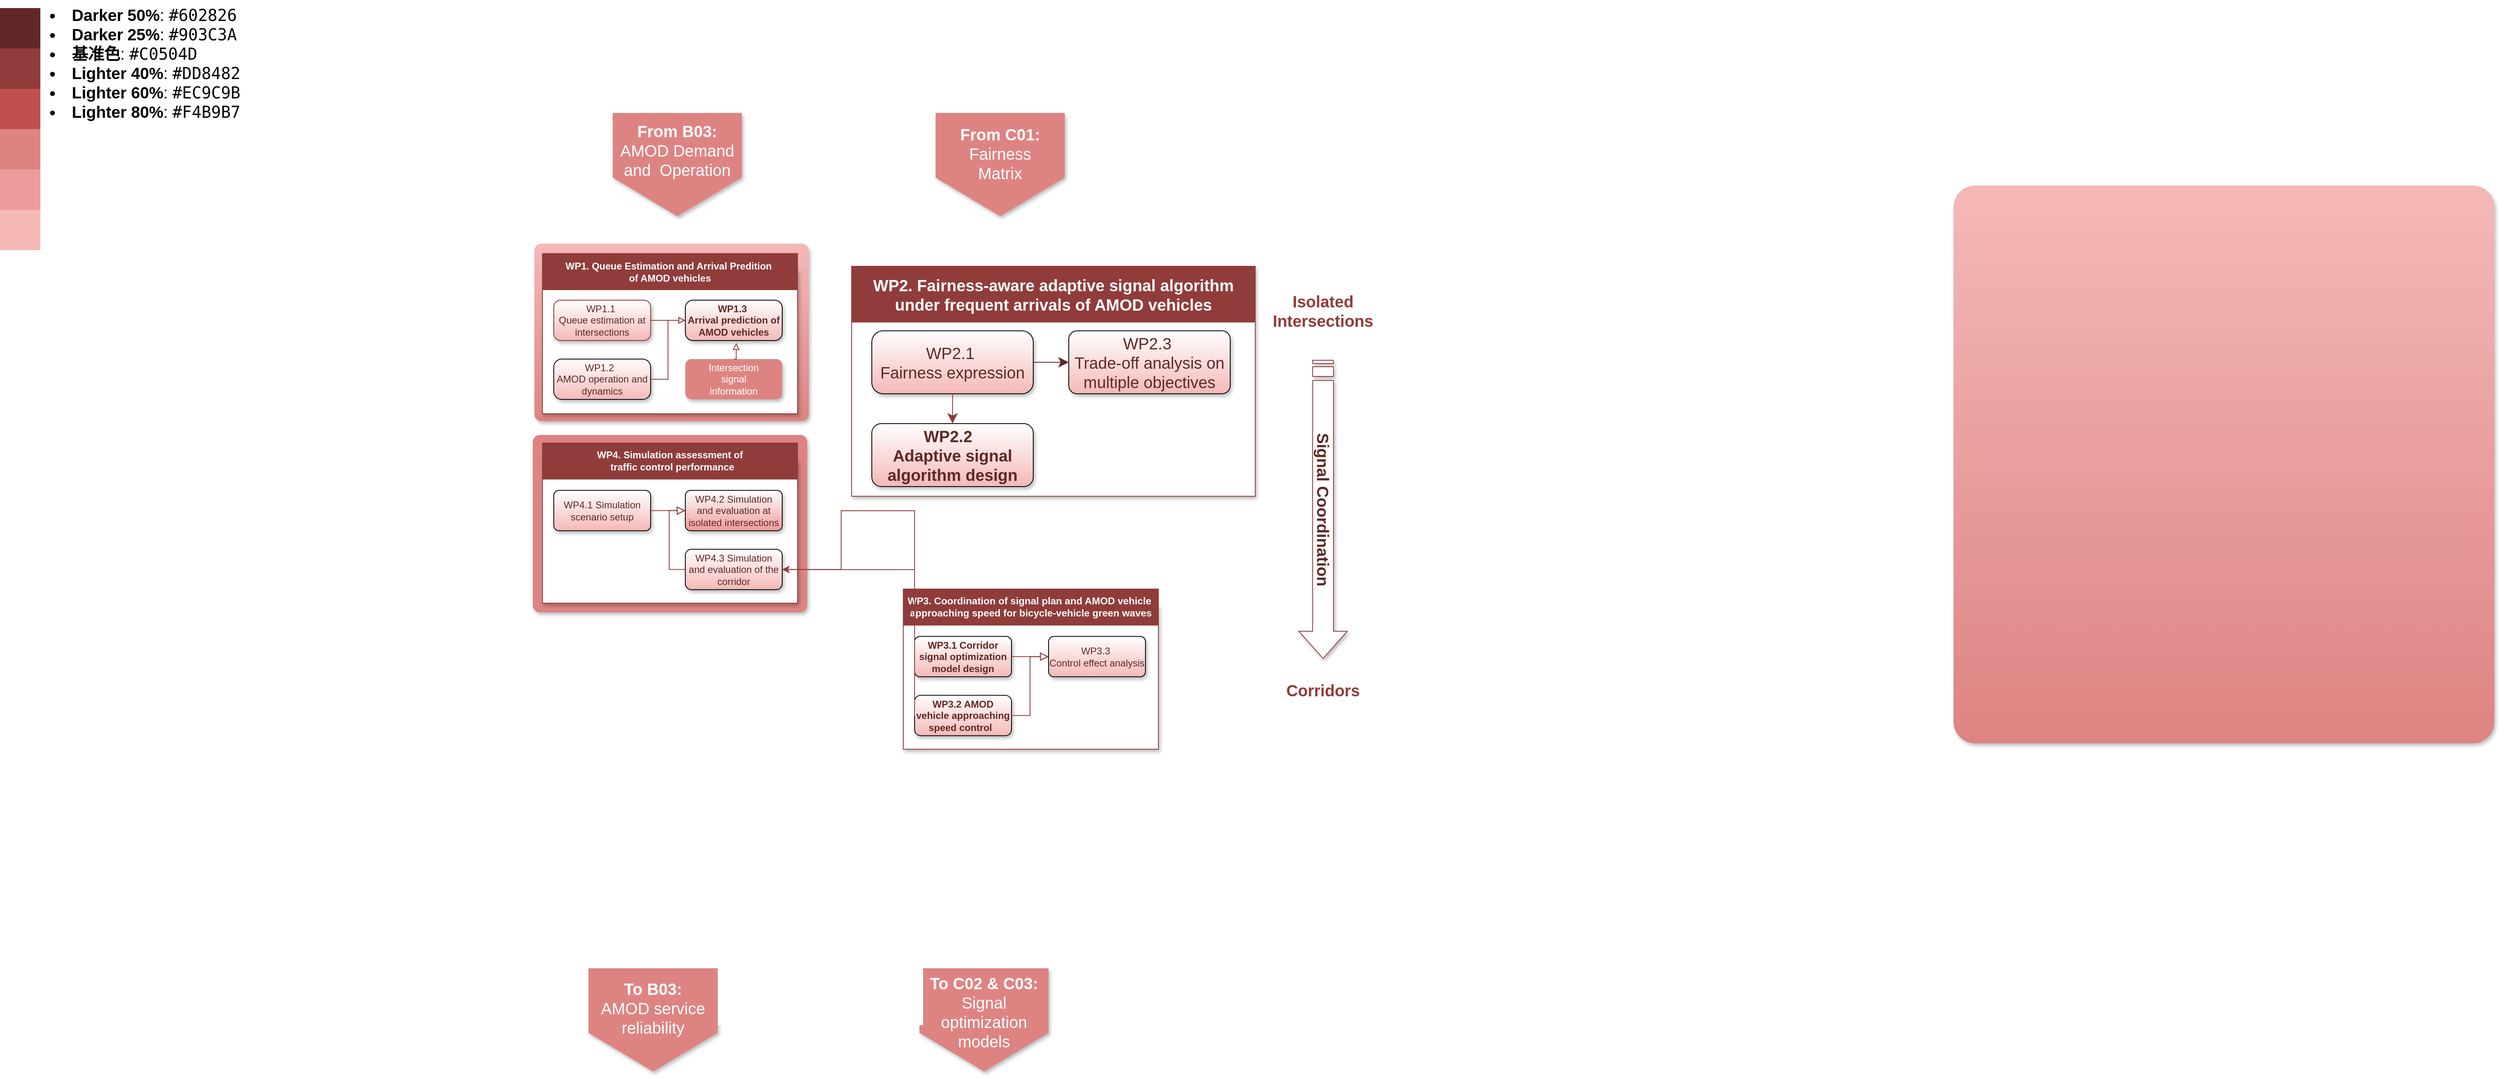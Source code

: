 <mxfile version="24.7.12">
  <diagram id="C5RBs43oDa-KdzZeNtuy" name="Page-1">
    <mxGraphModel dx="1420" dy="-26" grid="1" gridSize="10" guides="1" tooltips="1" connect="1" arrows="1" fold="1" page="1" pageScale="1" pageWidth="1169" pageHeight="827" math="0" shadow="0">
      <root>
        <mxCell id="WIyWlLk6GJQsqaUBKTNV-0" />
        <mxCell id="WIyWlLk6GJQsqaUBKTNV-1" parent="WIyWlLk6GJQsqaUBKTNV-0" />
        <mxCell id="SRxlYoo3FdKlpQXrsNi6-0" value="" style="group" vertex="1" connectable="0" parent="WIyWlLk6GJQsqaUBKTNV-1">
          <mxGeometry x="20" y="860" width="50" height="300" as="geometry" />
        </mxCell>
        <mxCell id="o1A4D6gQH1Vv4SaWHEnf-0" value="" style="rounded=0;whiteSpace=wrap;html=1;fillColor=#602826;strokeColor=none;" parent="SRxlYoo3FdKlpQXrsNi6-0" vertex="1">
          <mxGeometry width="50" height="50" as="geometry" />
        </mxCell>
        <mxCell id="o1A4D6gQH1Vv4SaWHEnf-1" value="" style="rounded=0;whiteSpace=wrap;html=1;fillColor=#903C3A;strokeColor=none;" parent="SRxlYoo3FdKlpQXrsNi6-0" vertex="1">
          <mxGeometry y="50" width="50" height="50" as="geometry" />
        </mxCell>
        <mxCell id="o1A4D6gQH1Vv4SaWHEnf-2" value="" style="rounded=0;whiteSpace=wrap;html=1;fillColor=#C0504D;strokeColor=none;" parent="SRxlYoo3FdKlpQXrsNi6-0" vertex="1">
          <mxGeometry y="100" width="50" height="50" as="geometry" />
        </mxCell>
        <mxCell id="o1A4D6gQH1Vv4SaWHEnf-3" value="" style="rounded=0;whiteSpace=wrap;html=1;fillColor=#DD8482;strokeColor=none;" parent="SRxlYoo3FdKlpQXrsNi6-0" vertex="1">
          <mxGeometry y="150" width="50" height="50" as="geometry" />
        </mxCell>
        <mxCell id="o1A4D6gQH1Vv4SaWHEnf-4" value="" style="rounded=0;whiteSpace=wrap;html=1;fillColor=#EC9C9B;strokeColor=none;" parent="SRxlYoo3FdKlpQXrsNi6-0" vertex="1">
          <mxGeometry y="200" width="50" height="50" as="geometry" />
        </mxCell>
        <mxCell id="o1A4D6gQH1Vv4SaWHEnf-5" value="" style="rounded=0;whiteSpace=wrap;html=1;fillColor=#F4B9B7;strokeColor=none;" parent="SRxlYoo3FdKlpQXrsNi6-0" vertex="1">
          <mxGeometry y="250" width="50" height="50" as="geometry" />
        </mxCell>
        <mxCell id="SRxlYoo3FdKlpQXrsNi6-5" value="&lt;li style=&quot;font-size: 20px;&quot;&gt;&lt;font style=&quot;font-size: 20px;&quot;&gt;&lt;strong&gt;Darker 50%&lt;/strong&gt;: &lt;code&gt;#602826&lt;/code&gt;&lt;/font&gt;&lt;/li&gt;&lt;li style=&quot;font-size: 20px;&quot;&gt;&lt;font style=&quot;font-size: 20px;&quot;&gt;&lt;strong&gt;Darker 25%&lt;/strong&gt;: &lt;code&gt;#903C3A&lt;/code&gt;&lt;/font&gt;&lt;/li&gt;&lt;li style=&quot;font-size: 20px;&quot;&gt;&lt;font style=&quot;font-size: 20px;&quot;&gt;&lt;strong&gt;基准色&lt;/strong&gt;: &lt;code&gt;#C0504D&lt;/code&gt;&lt;/font&gt;&lt;/li&gt;&lt;li style=&quot;font-size: 20px;&quot;&gt;&lt;font style=&quot;font-size: 20px;&quot;&gt;&lt;strong&gt;Lighter 40%&lt;/strong&gt;: &lt;code&gt;#DD8482&lt;/code&gt;&lt;/font&gt;&lt;/li&gt;&lt;li style=&quot;font-size: 20px;&quot;&gt;&lt;font style=&quot;font-size: 20px;&quot;&gt;&lt;strong&gt;Lighter 60%&lt;/strong&gt;: &lt;code&gt;#EC9C9B&lt;/code&gt;&lt;/font&gt;&lt;/li&gt;&lt;li style=&quot;font-size: 20px;&quot;&gt;&lt;font style=&quot;font-size: 20px;&quot;&gt;&lt;strong&gt;Lighter 80%&lt;/strong&gt;: &lt;code&gt;#F4B9B7&lt;/code&gt;&lt;/font&gt;&lt;/li&gt;" style="text;whiteSpace=wrap;html=1;" vertex="1" parent="WIyWlLk6GJQsqaUBKTNV-1">
          <mxGeometry x="80" y="850" width="240" height="110" as="geometry" />
        </mxCell>
        <mxCell id="SRxlYoo3FdKlpQXrsNi6-7" value="" style="edgeStyle=orthogonalEdgeStyle;rounded=0;html=1;jettySize=auto;orthogonalLoop=1;fontSize=20;endArrow=classic;endFill=1;endSize=10;strokeWidth=1;shadow=0;labelBackgroundColor=none;entryX=0;entryY=0.5;entryDx=0;entryDy=0;strokeColor=#903C3A;fontFamily=Arial;fontSource=https%3A%2F%2Ffonts.googleapis.com%2Fcss%3Ffamily%3DArial;exitX=1;exitY=0.5;exitDx=0;exitDy=0;" edge="1" parent="WIyWlLk6GJQsqaUBKTNV-1" source="zRnvxChmmkFEFyJADCu1-24" target="zRnvxChmmkFEFyJADCu1-26">
          <mxGeometry y="10" relative="1" as="geometry">
            <mxPoint as="offset" />
            <mxPoint x="1210" y="1348" as="sourcePoint" />
            <mxPoint x="1210" y="1385" as="targetPoint" />
            <Array as="points" />
          </mxGeometry>
        </mxCell>
        <mxCell id="SRxlYoo3FdKlpQXrsNi6-14" value="" style="edgeStyle=orthogonalEdgeStyle;rounded=0;html=1;jettySize=auto;orthogonalLoop=1;fontSize=20;endArrow=classic;endFill=1;endSize=10;strokeWidth=1;shadow=0;labelBackgroundColor=none;entryX=0.5;entryY=0;entryDx=0;entryDy=0;strokeColor=#903C3A;fontFamily=Arial;fontSource=https%3A%2F%2Ffonts.googleapis.com%2Fcss%3Ffamily%3DArial;exitX=0.5;exitY=1;exitDx=0;exitDy=0;" edge="1" parent="WIyWlLk6GJQsqaUBKTNV-1">
          <mxGeometry y="10" relative="1" as="geometry">
            <mxPoint as="offset" />
            <mxPoint x="1210" y="1348" as="sourcePoint" />
            <mxPoint x="1210" y="1385" as="targetPoint" />
            <Array as="points" />
          </mxGeometry>
        </mxCell>
        <mxCell id="zRnvxChmmkFEFyJADCu1-0" value="new" parent="WIyWlLk6GJQsqaUBKTNV-0" />
        <mxCell id="zRnvxChmmkFEFyJADCu1-2" value="" style="rounded=1;whiteSpace=wrap;html=1;fillStyle=auto;fillColor=#F4B9B7;gradientColor=#DD8482;gradientDirection=south;dashed=1;strokeColor=none;shadow=1;arcSize=4;fontFamily=Arial;fontSource=https%3A%2F%2Ffonts.googleapis.com%2Fcss%3Ffamily%3DArial;aspect=fixed;" parent="zRnvxChmmkFEFyJADCu1-0" vertex="1">
          <mxGeometry x="2440" y="1080" width="670" height="691.26" as="geometry" />
        </mxCell>
        <mxCell id="zRnvxChmmkFEFyJADCu1-22" value="&lt;div&gt;&lt;br&gt;&lt;/div&gt;&lt;div&gt;&lt;div&gt;&lt;br&gt;&lt;/div&gt;&lt;div&gt;&lt;br&gt;&lt;/div&gt;&lt;div&gt;&lt;br&gt;&lt;/div&gt;&lt;div&gt;&lt;br&gt;&lt;/div&gt;&lt;div&gt;&lt;br&gt;&lt;/div&gt;&lt;div&gt;&lt;br&gt;&lt;/div&gt;&lt;div&gt;&lt;br&gt;&lt;/div&gt;&lt;div&gt;&lt;br&gt;&lt;/div&gt;&lt;div&gt;&lt;br&gt;&lt;/div&gt;&lt;br&gt;&lt;/div&gt;" style="rounded=0;whiteSpace=wrap;html=1;fillStyle=solid;fillColor=#FFFFFF;shadow=1;strokeColor=#903C3A;fontFamily=Arial;fontSource=https%3A%2F%2Ffonts.googleapis.com%2Fcss%3Ffamily%3DArial;" parent="zRnvxChmmkFEFyJADCu1-0" vertex="1">
          <mxGeometry x="1075" y="1180" width="500" height="285" as="geometry" />
        </mxCell>
        <mxCell id="zRnvxChmmkFEFyJADCu1-98" value="" style="rounded=1;whiteSpace=wrap;html=1;fillStyle=auto;fillColor=#DD8482;gradientColor=none;gradientDirection=south;dashed=1;strokeColor=none;shadow=1;arcSize=4;fontFamily=Arial;fontSource=https%3A%2F%2Ffonts.googleapis.com%2Fcss%3Ffamily%3DArial;" parent="zRnvxChmmkFEFyJADCu1-0" vertex="1">
          <mxGeometry x="680" y="1389" width="340" height="220" as="geometry" />
        </mxCell>
        <mxCell id="zRnvxChmmkFEFyJADCu1-97" value="" style="rounded=1;whiteSpace=wrap;html=1;fillStyle=auto;fillColor=#F4B9B7;gradientColor=#DD8482;gradientDirection=south;dashed=1;strokeColor=none;shadow=1;arcSize=4;fontFamily=Arial;fontSource=https%3A%2F%2Ffonts.googleapis.com%2Fcss%3Ffamily%3DArial;" parent="zRnvxChmmkFEFyJADCu1-0" vertex="1">
          <mxGeometry x="682" y="1152" width="340" height="220" as="geometry" />
        </mxCell>
        <mxCell id="zRnvxChmmkFEFyJADCu1-9" value="&lt;div&gt;&lt;br&gt;&lt;/div&gt;&lt;div&gt;&lt;div&gt;&lt;br&gt;&lt;/div&gt;&lt;div&gt;&lt;br&gt;&lt;/div&gt;&lt;div&gt;&lt;br&gt;&lt;/div&gt;&lt;div&gt;&lt;br&gt;&lt;/div&gt;&lt;div&gt;&lt;br&gt;&lt;/div&gt;&lt;div&gt;&lt;br&gt;&lt;/div&gt;&lt;div&gt;&lt;br&gt;&lt;/div&gt;&lt;div&gt;&lt;br&gt;&lt;/div&gt;&lt;div&gt;&lt;br&gt;&lt;/div&gt;&lt;br&gt;&lt;/div&gt;" style="rounded=0;whiteSpace=wrap;html=1;fillStyle=solid;fillColor=#FFFFFF;shadow=1;strokeColor=#903C3A;fontFamily=Arial;fontSource=https%3A%2F%2Ffonts.googleapis.com%2Fcss%3Ffamily%3DArial;" parent="zRnvxChmmkFEFyJADCu1-0" vertex="1">
          <mxGeometry x="692" y="1184.25" width="316" height="178.5" as="geometry" />
        </mxCell>
        <mxCell id="zRnvxChmmkFEFyJADCu1-10" value="&lt;div style=&quot;forced-color-adjust: none; font-size: 12px; font-style: normal; font-variant-ligatures: normal; font-variant-caps: normal; font-weight: 400; letter-spacing: normal; orphans: 2; text-align: center; text-indent: 0px; text-transform: none; widows: 2; word-spacing: 0px; -webkit-text-stroke-width: 0px; white-space: normal; text-decoration-thickness: initial; text-decoration-style: initial; text-decoration-color: initial;&quot;&gt;&lt;font color=&quot;#ffffff&quot; style=&quot;&quot;&gt;&lt;b style=&quot;forced-color-adjust: none;&quot;&gt;WP1.&amp;nbsp;&lt;/b&gt;&lt;/font&gt;&lt;b style=&quot;color: rgb(255, 255, 255);&quot;&gt;Queue Estimation and Arrival Predition&amp;nbsp;&lt;/b&gt;&lt;/div&gt;&lt;div style=&quot;forced-color-adjust: none; font-size: 12px; font-style: normal; font-variant-ligatures: normal; font-variant-caps: normal; font-weight: 400; letter-spacing: normal; orphans: 2; text-align: center; text-indent: 0px; text-transform: none; widows: 2; word-spacing: 0px; -webkit-text-stroke-width: 0px; white-space: normal; text-decoration-thickness: initial; text-decoration-style: initial; text-decoration-color: initial;&quot;&gt;&lt;b style=&quot;&quot;&gt;&lt;font color=&quot;#ffffff&quot; style=&quot;&quot;&gt;of AMOD vehicles&lt;/font&gt;&lt;/b&gt;&lt;/div&gt;" style="rounded=0;whiteSpace=wrap;html=1;align=center;verticalAlign=middle;fillColor=#903C3A;strokeColor=#903C3A;fontFamily=Arial;fontSource=https%3A%2F%2Ffonts.googleapis.com%2Fcss%3Ffamily%3DArial;" parent="zRnvxChmmkFEFyJADCu1-0" vertex="1">
          <mxGeometry x="692" y="1164.25" width="316" height="44.75" as="geometry" />
        </mxCell>
        <mxCell id="zRnvxChmmkFEFyJADCu1-14" value="&lt;span style=&quot;font-weight: 400;&quot;&gt;WP1.1&amp;nbsp;&lt;/span&gt;&lt;div&gt;&lt;span style=&quot;font-weight: 400;&quot;&gt;Queue estimation at intersections&lt;/span&gt;&lt;/div&gt;" style="rounded=1;whiteSpace=wrap;html=1;arcSize=17;shadow=1;fontStyle=1;gradientColor=#F4B9B7;gradientDirection=south;strokeColor=#903C3A;fontColor=#602826;fontFamily=Arial;fontSource=https%3A%2F%2Ffonts.googleapis.com%2Fcss%3Ffamily%3DArial;" parent="zRnvxChmmkFEFyJADCu1-0" vertex="1">
          <mxGeometry x="706" y="1222" width="120" height="50" as="geometry" />
        </mxCell>
        <mxCell id="zRnvxChmmkFEFyJADCu1-15" value="&lt;span style=&quot;font-weight: 400;&quot;&gt;WP1.2&amp;nbsp;&amp;nbsp;&lt;/span&gt;&lt;div&gt;&lt;span style=&quot;font-weight: 400;&quot;&gt;AMOD operation and dynamics&lt;/span&gt;&lt;/div&gt;" style="text;html=1;align=center;verticalAlign=middle;whiteSpace=wrap;rounded=1;strokeColor=default;fillColor=default;shadow=1;fontStyle=1;gradientColor=#F4B9B7;gradientDirection=south;arcSize=20;fontColor=#602826;fontFamily=Arial;fontSource=https%3A%2F%2Ffonts.googleapis.com%2Fcss%3Ffamily%3DArial;" parent="zRnvxChmmkFEFyJADCu1-0" vertex="1">
          <mxGeometry x="706" y="1295" width="120" height="50" as="geometry" />
        </mxCell>
        <mxCell id="zRnvxChmmkFEFyJADCu1-16" value="&lt;b&gt;WP1.3&amp;nbsp;&lt;/b&gt;&lt;div&gt;&lt;b&gt;Arrival prediction of AMOD vehicles&lt;/b&gt;&lt;/div&gt;" style="rounded=1;whiteSpace=wrap;html=1;arcSize=19;shadow=1;fontStyle=0;gradientColor=#F4B9B7;gradientDirection=south;fillColor=#FFFFFF;strokeColor=default;fontColor=#602826;fontFamily=Arial;fontSource=https%3A%2F%2Ffonts.googleapis.com%2Fcss%3Ffamily%3DArial;" parent="zRnvxChmmkFEFyJADCu1-0" vertex="1">
          <mxGeometry x="869" y="1222" width="120" height="50" as="geometry" />
        </mxCell>
        <mxCell id="zRnvxChmmkFEFyJADCu1-18" value="" style="edgeStyle=orthogonalEdgeStyle;rounded=0;html=1;jettySize=auto;orthogonalLoop=1;fontSize=11;endArrow=block;endFill=0;endSize=6;strokeWidth=1;shadow=0;labelBackgroundColor=none;exitX=1;exitY=0.5;exitDx=0;exitDy=0;entryX=0;entryY=0.5;entryDx=0;entryDy=0;strokeColor=#903C3A;fontFamily=Arial;fontSource=https%3A%2F%2Ffonts.googleapis.com%2Fcss%3Ffamily%3DArial;" parent="zRnvxChmmkFEFyJADCu1-0" source="zRnvxChmmkFEFyJADCu1-14" target="zRnvxChmmkFEFyJADCu1-16" edge="1">
          <mxGeometry y="10" relative="1" as="geometry">
            <mxPoint as="offset" />
            <mxPoint x="1045" y="855" as="sourcePoint" />
            <mxPoint x="1089" y="855" as="targetPoint" />
          </mxGeometry>
        </mxCell>
        <mxCell id="zRnvxChmmkFEFyJADCu1-19" value="&lt;font color=&quot;#ffffff&quot;&gt;Intersection&lt;/font&gt;&lt;div&gt;&lt;font color=&quot;#ffffff&quot;&gt;signal&lt;/font&gt;&lt;/div&gt;&lt;div&gt;&lt;font color=&quot;#ffffff&quot;&gt;information&lt;/font&gt;&lt;/div&gt;" style="rounded=1;whiteSpace=wrap;html=1;fillColor=#DD8482;strokeColor=none;shadow=1;fontFamily=Arial;fontSource=https%3A%2F%2Ffonts.googleapis.com%2Fcss%3Ffamily%3DArial;" parent="zRnvxChmmkFEFyJADCu1-0" vertex="1">
          <mxGeometry x="869" y="1295" width="120" height="50" as="geometry" />
        </mxCell>
        <mxCell id="zRnvxChmmkFEFyJADCu1-20" value="" style="edgeStyle=orthogonalEdgeStyle;rounded=0;html=1;jettySize=auto;orthogonalLoop=1;fontSize=11;endArrow=block;endFill=0;endSize=6;strokeWidth=1;shadow=0;labelBackgroundColor=none;exitX=1;exitY=0.5;exitDx=0;exitDy=0;entryX=0;entryY=0.5;entryDx=0;entryDy=0;strokeColor=#903C3A;fontFamily=Arial;fontSource=https%3A%2F%2Ffonts.googleapis.com%2Fcss%3Ffamily%3DArial;" parent="zRnvxChmmkFEFyJADCu1-0" source="zRnvxChmmkFEFyJADCu1-15" target="zRnvxChmmkFEFyJADCu1-16" edge="1">
          <mxGeometry y="10" relative="1" as="geometry">
            <mxPoint as="offset" />
            <mxPoint x="832" y="1257" as="sourcePoint" />
            <mxPoint x="882" y="1257" as="targetPoint" />
          </mxGeometry>
        </mxCell>
        <mxCell id="zRnvxChmmkFEFyJADCu1-21" value="" style="edgeStyle=orthogonalEdgeStyle;rounded=0;html=1;jettySize=auto;orthogonalLoop=1;fontSize=11;endArrow=block;endFill=0;endSize=6;strokeWidth=1;shadow=0;labelBackgroundColor=none;exitX=0.5;exitY=0;exitDx=0;exitDy=0;strokeColor=#903C3A;fontFamily=Arial;fontSource=https%3A%2F%2Ffonts.googleapis.com%2Fcss%3Ffamily%3DArial;" parent="zRnvxChmmkFEFyJADCu1-0" source="zRnvxChmmkFEFyJADCu1-19" edge="1">
          <mxGeometry y="10" relative="1" as="geometry">
            <mxPoint as="offset" />
            <mxPoint x="832" y="1257" as="sourcePoint" />
            <mxPoint x="932" y="1275" as="targetPoint" />
          </mxGeometry>
        </mxCell>
        <mxCell id="zRnvxChmmkFEFyJADCu1-23" value="&lt;div style=&quot;forced-color-adjust: none; font-style: normal; font-variant-ligatures: normal; font-variant-caps: normal; font-weight: 400; letter-spacing: normal; orphans: 2; text-align: center; text-indent: 0px; text-transform: none; widows: 2; word-spacing: 0px; -webkit-text-stroke-width: 0px; white-space: normal; text-decoration-thickness: initial; text-decoration-style: initial; text-decoration-color: initial; font-size: 20px;&quot;&gt;&lt;font style=&quot;font-size: 20px;&quot; color=&quot;#ffffff&quot;&gt;&lt;font style=&quot;font-size: 20px;&quot;&gt;&lt;b style=&quot;forced-color-adjust: none;&quot;&gt;WP2.&amp;nbsp;&lt;/b&gt;&lt;/font&gt;&lt;b style=&quot;&quot;&gt;Fairness-aware adaptive signal algorithm&lt;/b&gt;&lt;/font&gt;&lt;/div&gt;&lt;div style=&quot;font-size: 20px;&quot;&gt;&lt;b&gt;&lt;font style=&quot;font-size: 20px;&quot; color=&quot;#ffffff&quot;&gt;under frequent arrivals of AMOD vehicles&lt;/font&gt;&lt;/b&gt;&lt;/div&gt;" style="rounded=0;whiteSpace=wrap;html=1;align=center;verticalAlign=middle;fillColor=#903C3A;strokeColor=#903C3A;fontFamily=Arial;fontSource=https%3A%2F%2Ffonts.googleapis.com%2Fcss%3Ffamily%3DArial;aspect=fixed;" parent="zRnvxChmmkFEFyJADCu1-0" vertex="1">
          <mxGeometry x="1075" y="1180" width="500" height="69.15" as="geometry" />
        </mxCell>
        <mxCell id="zRnvxChmmkFEFyJADCu1-24" value="&lt;span style=&quot;font-weight: 400; font-size: 20px;&quot;&gt;&lt;font data-font-src=&quot;https://fonts.googleapis.com/css?family=Arial&quot; style=&quot;font-size: 20px;&quot;&gt;WP2.1&amp;nbsp;&lt;/font&gt;&lt;/span&gt;&lt;div style=&quot;font-size: 20px;&quot;&gt;&lt;span style=&quot;font-weight: 400; font-size: 20px;&quot;&gt;&lt;font data-font-src=&quot;https://fonts.googleapis.com/css?family=Arial&quot; style=&quot;font-size: 20px;&quot;&gt;Fairness expression&lt;/font&gt;&lt;/span&gt;&lt;/div&gt;" style="rounded=1;whiteSpace=wrap;html=1;arcSize=18;shadow=1;fontStyle=1;gradientColor=#F4B9B7;gradientDirection=south;strokeColor=default;fontColor=#602826;fontFamily=Arial;fontSource=https%3A%2F%2Ffonts.googleapis.com%2Fcss%3Ffamily%3DArial;fontSize=20;" parent="zRnvxChmmkFEFyJADCu1-0" vertex="1">
          <mxGeometry x="1100" y="1260" width="200" height="78" as="geometry" />
        </mxCell>
        <mxCell id="zRnvxChmmkFEFyJADCu1-25" value="WP2.2&amp;nbsp;&amp;nbsp;&lt;div style=&quot;font-size: 20px;&quot;&gt;Adaptive signal algorithm design&lt;/div&gt;" style="text;html=1;align=center;verticalAlign=middle;whiteSpace=wrap;rounded=1;strokeColor=default;fillColor=default;shadow=1;fontStyle=1;gradientColor=#F4B9B7;gradientDirection=south;fontColor=#602826;fontFamily=Arial;fontSource=https%3A%2F%2Ffonts.googleapis.com%2Fcss%3Ffamily%3DArial;fontSize=20;" parent="zRnvxChmmkFEFyJADCu1-0" vertex="1">
          <mxGeometry x="1100" y="1375" width="200" height="78" as="geometry" />
        </mxCell>
        <mxCell id="zRnvxChmmkFEFyJADCu1-26" value="&lt;span style=&quot;font-weight: 400; font-size: 20px;&quot;&gt;WP2.3&amp;nbsp;&lt;/span&gt;&lt;div style=&quot;font-size: 20px;&quot;&gt;&lt;span style=&quot;font-weight: 400; font-size: 20px;&quot;&gt;Trade-off analysis on multiple objectives&lt;/span&gt;&lt;/div&gt;" style="rounded=1;whiteSpace=wrap;html=1;arcSize=13;shadow=1;fontStyle=1;gradientColor=#F4B9B7;gradientDirection=south;fillColor=#FFFFFF;strokeColor=default;fontColor=#602826;fontFamily=Arial;fontSource=https%3A%2F%2Ffonts.googleapis.com%2Fcss%3Ffamily%3DArial;fontSize=20;" parent="zRnvxChmmkFEFyJADCu1-0" vertex="1">
          <mxGeometry x="1344" y="1260" width="200" height="78" as="geometry" />
        </mxCell>
        <mxCell id="zRnvxChmmkFEFyJADCu1-44" value="&lt;b style=&quot;font-size: 20px;&quot;&gt;Isolated Intersections&lt;/b&gt;" style="text;html=1;align=center;verticalAlign=middle;whiteSpace=wrap;rounded=0;fontColor=#903C3A;fontFamily=Arial;fontSource=https%3A%2F%2Ffonts.googleapis.com%2Fcss%3Ffamily%3DArial;fontSize=20;" parent="zRnvxChmmkFEFyJADCu1-0" vertex="1">
          <mxGeometry x="1629" y="1220" width="60" height="30" as="geometry" />
        </mxCell>
        <mxCell id="zRnvxChmmkFEFyJADCu1-45" value="&lt;b style=&quot;font-size: 20px;&quot;&gt;Corridors&lt;/b&gt;" style="text;html=1;align=center;verticalAlign=middle;whiteSpace=wrap;rounded=0;fontColor=#903C3A;fontFamily=Arial;fontSource=https%3A%2F%2Ffonts.googleapis.com%2Fcss%3Ffamily%3DArial;fontSize=20;" parent="zRnvxChmmkFEFyJADCu1-0" vertex="1">
          <mxGeometry x="1619" y="1690" width="80" height="30" as="geometry" />
        </mxCell>
        <mxCell id="zRnvxChmmkFEFyJADCu1-57" value="&lt;b style=&quot;font-size: 20px;&quot;&gt;&lt;font color=&quot;#602826&quot; style=&quot;font-size: 20px;&quot;&gt;Signal Coordination&lt;/font&gt;&lt;/b&gt;" style="html=1;shadow=1;dashed=0;align=center;verticalAlign=middle;shape=mxgraph.arrows2.stripedArrow;dy=0.57;dx=33.74;notch=25;rotation=90;strokeColor=#903C3A;fontFamily=Arial;fontSource=https%3A%2F%2Ffonts.googleapis.com%2Fcss%3Ffamily%3DArial;fontSize=20;" parent="zRnvxChmmkFEFyJADCu1-0" vertex="1">
          <mxGeometry x="1474.225" y="1451.28" width="369.55" height="60" as="geometry" />
        </mxCell>
        <mxCell id="zRnvxChmmkFEFyJADCu1-66" value="&lt;div&gt;&lt;br&gt;&lt;/div&gt;&lt;div&gt;&lt;div&gt;&lt;br&gt;&lt;/div&gt;&lt;div&gt;&lt;br&gt;&lt;/div&gt;&lt;div&gt;&lt;br&gt;&lt;/div&gt;&lt;div&gt;&lt;br&gt;&lt;/div&gt;&lt;div&gt;&lt;br&gt;&lt;/div&gt;&lt;div&gt;&lt;br&gt;&lt;/div&gt;&lt;div&gt;&lt;br&gt;&lt;/div&gt;&lt;div&gt;&lt;br&gt;&lt;/div&gt;&lt;div&gt;&lt;br&gt;&lt;/div&gt;&lt;br&gt;&lt;/div&gt;" style="rounded=0;whiteSpace=wrap;html=1;fillStyle=solid;fillColor=#FFFFFF;shadow=1;strokeColor=#903C3A;fontFamily=Arial;fontSource=https%3A%2F%2Ffonts.googleapis.com%2Fcss%3Ffamily%3DArial;" parent="zRnvxChmmkFEFyJADCu1-0" vertex="1">
          <mxGeometry x="1139" y="1600" width="316" height="178.5" as="geometry" />
        </mxCell>
        <mxCell id="zRnvxChmmkFEFyJADCu1-67" value="&lt;div style=&quot;forced-color-adjust: none; font-size: 12px; font-style: normal; font-variant-ligatures: normal; font-variant-caps: normal; letter-spacing: normal; orphans: 2; text-align: center; text-indent: 0px; text-transform: none; widows: 2; word-spacing: 0px; -webkit-text-stroke-width: 0px; white-space: normal; text-decoration-thickness: initial; text-decoration-style: initial; text-decoration-color: initial;&quot;&gt;&lt;font color=&quot;#ffffff&quot;&gt;&lt;font style=&quot;&quot;&gt;&lt;span style=&quot;forced-color-adjust: none;&quot;&gt;WP3.&amp;nbsp;&lt;/span&gt;&lt;/font&gt;&lt;span style=&quot;font-size: 12.256px; text-align: start; white-space: pre;&quot;&gt;Coordination of signal plan and AMOD vehicle &lt;/span&gt;&lt;/font&gt;&lt;/div&gt;&lt;div style=&quot;forced-color-adjust: none; font-size: 12px; font-style: normal; font-variant-ligatures: normal; font-variant-caps: normal; letter-spacing: normal; orphans: 2; text-align: center; text-indent: 0px; text-transform: none; widows: 2; word-spacing: 0px; -webkit-text-stroke-width: 0px; white-space: normal; text-decoration-thickness: initial; text-decoration-style: initial; text-decoration-color: initial;&quot;&gt;&lt;font color=&quot;#ffffff&quot;&gt;&lt;span style=&quot;font-size: 12.256px; text-align: start; white-space: pre;&quot;&gt;approaching speed for bicycle-vehicle &lt;/span&gt;&lt;/font&gt;&lt;span style=&quot;color: rgb(255, 255, 255); font-size: 12.256px; text-align: start; white-space: pre;&quot;&gt;green wave&lt;/span&gt;&lt;span style=&quot;color: rgb(255, 255, 255); font-size: 12.256px; text-align: start; white-space: pre;&quot;&gt;s&lt;/span&gt;&lt;/div&gt;" style="rounded=0;whiteSpace=wrap;html=1;align=center;verticalAlign=middle;fillColor=#903C3A;fontStyle=1;strokeColor=#903C3A;fontFamily=Arial;fontSource=https%3A%2F%2Ffonts.googleapis.com%2Fcss%3Ffamily%3DArial;" parent="zRnvxChmmkFEFyJADCu1-0" vertex="1">
          <mxGeometry x="1139" y="1580" width="316" height="44.75" as="geometry" />
        </mxCell>
        <mxCell id="zRnvxChmmkFEFyJADCu1-68" value="&lt;b&gt;&lt;span style=&quot;&quot;&gt;WP3.1&amp;nbsp;&lt;/span&gt;&lt;span style=&quot;background-color: initial;&quot;&gt;Corridor signal optimization model design&lt;/span&gt;&lt;/b&gt;" style="rounded=1;whiteSpace=wrap;html=1;arcSize=13;shadow=1;fontStyle=0;gradientColor=#F4B9B7;gradientDirection=south;strokeColor=default;fontColor=#602826;fontFamily=Arial;fontSource=https%3A%2F%2Ffonts.googleapis.com%2Fcss%3Ffamily%3DArial;" parent="zRnvxChmmkFEFyJADCu1-0" vertex="1">
          <mxGeometry x="1153" y="1638.75" width="120" height="50" as="geometry" />
        </mxCell>
        <mxCell id="zRnvxChmmkFEFyJADCu1-69" value="&lt;span style=&quot;&quot;&gt;&lt;b&gt;WP3.2 AMOD vehicle approaching speed control&amp;nbsp;&amp;nbsp;&lt;/b&gt;&lt;/span&gt;" style="text;html=1;align=center;verticalAlign=middle;whiteSpace=wrap;rounded=1;strokeColor=default;fillColor=default;shadow=1;fontStyle=0;gradientColor=#F4B9B7;gradientDirection=south;fontColor=#602826;fontFamily=Arial;fontSource=https%3A%2F%2Ffonts.googleapis.com%2Fcss%3Ffamily%3DArial;" parent="zRnvxChmmkFEFyJADCu1-0" vertex="1">
          <mxGeometry x="1153" y="1711.75" width="120" height="50" as="geometry" />
        </mxCell>
        <mxCell id="zRnvxChmmkFEFyJADCu1-70" value="&lt;span style=&quot;font-weight: 400;&quot;&gt;WP3.3&amp;nbsp;&lt;/span&gt;&lt;div&gt;&lt;span style=&quot;font-weight: 400;&quot;&gt;Control effect analysis&lt;/span&gt;&lt;/div&gt;" style="rounded=1;whiteSpace=wrap;html=1;arcSize=13;shadow=1;fontStyle=1;gradientColor=#F4B9B7;gradientDirection=south;fillColor=#FFFFFF;strokeColor=default;fontColor=#602826;fontFamily=Arial;fontSource=https%3A%2F%2Ffonts.googleapis.com%2Fcss%3Ffamily%3DArial;" parent="zRnvxChmmkFEFyJADCu1-0" vertex="1">
          <mxGeometry x="1319" y="1638.75" width="120" height="50" as="geometry" />
        </mxCell>
        <mxCell id="zRnvxChmmkFEFyJADCu1-71" value="" style="edgeStyle=orthogonalEdgeStyle;rounded=0;html=1;jettySize=auto;orthogonalLoop=1;fontSize=11;endArrow=block;endFill=0;endSize=8;strokeWidth=1;shadow=0;labelBackgroundColor=none;exitX=1;exitY=0.5;exitDx=0;exitDy=0;entryX=0;entryY=0.5;entryDx=0;entryDy=0;strokeColor=#903C3A;fontFamily=Arial;fontSource=https%3A%2F%2Ffonts.googleapis.com%2Fcss%3Ffamily%3DArial;" parent="zRnvxChmmkFEFyJADCu1-0" source="zRnvxChmmkFEFyJADCu1-68" target="zRnvxChmmkFEFyJADCu1-70" edge="1">
          <mxGeometry y="10" relative="1" as="geometry">
            <mxPoint as="offset" />
            <mxPoint x="1492" y="1271.75" as="sourcePoint" />
            <mxPoint x="1536" y="1271.75" as="targetPoint" />
          </mxGeometry>
        </mxCell>
        <mxCell id="zRnvxChmmkFEFyJADCu1-72" value="" style="edgeStyle=orthogonalEdgeStyle;rounded=0;html=1;jettySize=auto;orthogonalLoop=1;fontSize=11;endArrow=block;endFill=0;endSize=8;strokeWidth=1;shadow=0;labelBackgroundColor=none;exitX=1;exitY=0.5;exitDx=0;exitDy=0;entryX=0;entryY=0.5;entryDx=0;entryDy=0;strokeColor=#903C3A;fontFamily=Arial;fontSource=https%3A%2F%2Ffonts.googleapis.com%2Fcss%3Ffamily%3DArial;" parent="zRnvxChmmkFEFyJADCu1-0" source="zRnvxChmmkFEFyJADCu1-69" target="zRnvxChmmkFEFyJADCu1-70" edge="1">
          <mxGeometry y="10" relative="1" as="geometry">
            <mxPoint as="offset" />
            <mxPoint x="1279" y="1673.75" as="sourcePoint" />
            <mxPoint x="1329" y="1673.75" as="targetPoint" />
          </mxGeometry>
        </mxCell>
        <mxCell id="zRnvxChmmkFEFyJADCu1-76" value="" style="edgeStyle=orthogonalEdgeStyle;rounded=0;html=1;jettySize=auto;orthogonalLoop=1;fontSize=20;endArrow=classic;endFill=1;endSize=10;strokeWidth=1;shadow=0;labelBackgroundColor=none;entryX=0.5;entryY=0;entryDx=0;entryDy=0;strokeColor=#903C3A;fontFamily=Arial;fontSource=https%3A%2F%2Ffonts.googleapis.com%2Fcss%3Ffamily%3DArial;exitX=0.5;exitY=1;exitDx=0;exitDy=0;" parent="zRnvxChmmkFEFyJADCu1-0" source="zRnvxChmmkFEFyJADCu1-24" target="zRnvxChmmkFEFyJADCu1-25" edge="1">
          <mxGeometry y="10" relative="1" as="geometry">
            <mxPoint as="offset" />
            <mxPoint x="1389" y="1390" as="sourcePoint" />
            <mxPoint x="1389.04" y="1366" as="targetPoint" />
            <Array as="points" />
          </mxGeometry>
        </mxCell>
        <mxCell id="zRnvxChmmkFEFyJADCu1-83" value="&lt;div&gt;&lt;br&gt;&lt;/div&gt;&lt;div&gt;&lt;div&gt;&lt;br&gt;&lt;/div&gt;&lt;div&gt;&lt;br&gt;&lt;/div&gt;&lt;div&gt;&lt;br&gt;&lt;/div&gt;&lt;div&gt;&lt;br&gt;&lt;/div&gt;&lt;div&gt;&lt;br&gt;&lt;/div&gt;&lt;div&gt;&lt;br&gt;&lt;/div&gt;&lt;div&gt;&lt;br&gt;&lt;/div&gt;&lt;div&gt;&lt;br&gt;&lt;/div&gt;&lt;div&gt;&lt;br&gt;&lt;/div&gt;&lt;br&gt;&lt;/div&gt;" style="rounded=0;whiteSpace=wrap;html=1;fillStyle=solid;fillColor=#FFFFFF;shadow=1;strokeColor=#903C3A;fontFamily=Arial;fontSource=https%3A%2F%2Ffonts.googleapis.com%2Fcss%3Ffamily%3DArial;" parent="zRnvxChmmkFEFyJADCu1-0" vertex="1">
          <mxGeometry x="692" y="1419" width="316" height="178.5" as="geometry" />
        </mxCell>
        <mxCell id="zRnvxChmmkFEFyJADCu1-84" value="&lt;div style=&quot;text-align: start; forced-color-adjust: none; font-style: normal; font-variant-ligatures: normal; font-variant-caps: normal; font-weight: 400; letter-spacing: normal; orphans: 2; text-indent: 0px; text-transform: none; widows: 2; word-spacing: 0px; -webkit-text-stroke-width: 0px; text-decoration-thickness: initial; text-decoration-style: initial; text-decoration-color: initial;&quot;&gt;&lt;font color=&quot;#ffffff&quot; style=&quot;&quot;&gt;&lt;font style=&quot;font-size: 12px;&quot;&gt;&lt;b style=&quot;forced-color-adjust: none;&quot;&gt;WP4. &lt;font style=&quot;font-size: 12px;&quot;&gt;&lt;span style=&quot;white-space: pre;&quot;&gt;Simulation assessment of&lt;/span&gt;&lt;/font&gt;&lt;/b&gt;&lt;/font&gt;&lt;/font&gt;&lt;/div&gt;&lt;div style=&quot;text-align: start; forced-color-adjust: none; font-style: normal; font-variant-ligatures: normal; font-variant-caps: normal; font-weight: 400; letter-spacing: normal; orphans: 2; text-indent: 0px; text-transform: none; widows: 2; word-spacing: 0px; -webkit-text-stroke-width: 0px; text-decoration-thickness: initial; text-decoration-style: initial; text-decoration-color: initial;&quot;&gt;&lt;font color=&quot;#ffffff&quot; style=&quot;&quot;&gt;&lt;font style=&quot;font-size: 12px;&quot;&gt;&lt;b style=&quot;forced-color-adjust: none;&quot;&gt;&lt;font style=&quot;font-size: 12px;&quot;&gt;&lt;span style=&quot;white-space: pre;&quot;&gt;     traffic control performance&lt;/span&gt;&lt;/font&gt;&lt;/b&gt;&lt;/font&gt;&lt;/font&gt;&lt;/div&gt;" style="rounded=0;whiteSpace=wrap;html=1;align=center;verticalAlign=middle;fillColor=#903C3A;strokeColor=#903C3A;fontFamily=Arial;fontSource=https%3A%2F%2Ffonts.googleapis.com%2Fcss%3Ffamily%3DArial;" parent="zRnvxChmmkFEFyJADCu1-0" vertex="1">
          <mxGeometry x="692" y="1399" width="316" height="44.75" as="geometry" />
        </mxCell>
        <mxCell id="zRnvxChmmkFEFyJADCu1-85" value="&lt;span&gt;&lt;span style=&quot;&quot;&gt;WP4.1 Simulation scenario setup&lt;/span&gt;&lt;/span&gt;" style="rounded=1;whiteSpace=wrap;html=1;arcSize=13;shadow=1;fontStyle=0;gradientColor=#F4B9B7;gradientDirection=south;strokeColor=default;fontColor=#602826;fontFamily=Arial;fontSource=https%3A%2F%2Ffonts.googleapis.com%2Fcss%3Ffamily%3DArial;" parent="zRnvxChmmkFEFyJADCu1-0" vertex="1">
          <mxGeometry x="706" y="1457.75" width="120" height="50" as="geometry" />
        </mxCell>
        <mxCell id="zRnvxChmmkFEFyJADCu1-86" value="&lt;span style=&quot;&quot;&gt;WP4.3 Simulation and evaluation of the corridor&lt;/span&gt;" style="text;html=1;align=center;verticalAlign=middle;whiteSpace=wrap;rounded=1;strokeColor=default;fillColor=default;shadow=1;fontStyle=0;gradientColor=#F4B9B7;gradientDirection=south;fontColor=#602826;fontFamily=Arial;fontSource=https%3A%2F%2Ffonts.googleapis.com%2Fcss%3Ffamily%3DArial;" parent="zRnvxChmmkFEFyJADCu1-0" vertex="1">
          <mxGeometry x="869" y="1530.75" width="120" height="50" as="geometry" />
        </mxCell>
        <mxCell id="zRnvxChmmkFEFyJADCu1-87" value="&lt;span style=&quot;font-weight: 400;&quot;&gt;WP4.2&amp;nbsp;&lt;/span&gt;&lt;span style=&quot;font-weight: 400; background-color: initial;&quot;&gt;Simulation and evaluation at isolated intersections&lt;/span&gt;" style="rounded=1;whiteSpace=wrap;html=1;arcSize=13;shadow=1;fontStyle=1;gradientColor=#EC9C9B;gradientDirection=south;fillColor=#FFFFFF;strokeColor=default;fontColor=#602826;fontFamily=Arial;fontSource=https%3A%2F%2Ffonts.googleapis.com%2Fcss%3Ffamily%3DArial;" parent="zRnvxChmmkFEFyJADCu1-0" vertex="1">
          <mxGeometry x="869" y="1457.75" width="120" height="50" as="geometry" />
        </mxCell>
        <mxCell id="zRnvxChmmkFEFyJADCu1-88" value="" style="edgeStyle=orthogonalEdgeStyle;rounded=0;html=1;jettySize=auto;orthogonalLoop=1;fontSize=11;endArrow=block;endFill=0;endSize=8;strokeWidth=1;shadow=0;labelBackgroundColor=none;exitX=1;exitY=0.5;exitDx=0;exitDy=0;entryX=0;entryY=0.5;entryDx=0;entryDy=0;strokeColor=#903C3A;fontFamily=Arial;fontSource=https%3A%2F%2Ffonts.googleapis.com%2Fcss%3Ffamily%3DArial;" parent="zRnvxChmmkFEFyJADCu1-0" source="zRnvxChmmkFEFyJADCu1-85" target="zRnvxChmmkFEFyJADCu1-87" edge="1">
          <mxGeometry y="10" relative="1" as="geometry">
            <mxPoint as="offset" />
            <mxPoint x="780" y="1539.0" as="sourcePoint" />
            <mxPoint x="826" y="1539.0" as="targetPoint" />
          </mxGeometry>
        </mxCell>
        <mxCell id="zRnvxChmmkFEFyJADCu1-89" value="" style="edgeStyle=orthogonalEdgeStyle;rounded=0;html=1;jettySize=auto;orthogonalLoop=1;fontSize=11;endArrow=block;endFill=0;endSize=8;strokeWidth=1;shadow=0;labelBackgroundColor=none;exitX=0;exitY=0.5;exitDx=0;exitDy=0;entryX=0;entryY=0.5;entryDx=0;entryDy=0;strokeColor=#903C3A;fontFamily=Arial;fontSource=https%3A%2F%2Ffonts.googleapis.com%2Fcss%3Ffamily%3DArial;" parent="zRnvxChmmkFEFyJADCu1-0" source="zRnvxChmmkFEFyJADCu1-86" target="zRnvxChmmkFEFyJADCu1-87" edge="1">
          <mxGeometry y="10" relative="1" as="geometry">
            <mxPoint as="offset" />
            <mxPoint x="832" y="1492.75" as="sourcePoint" />
            <mxPoint x="882" y="1492.75" as="targetPoint" />
          </mxGeometry>
        </mxCell>
        <mxCell id="zRnvxChmmkFEFyJADCu1-94" value="" style="edgeStyle=orthogonalEdgeStyle;rounded=0;html=1;jettySize=auto;orthogonalLoop=1;fontSize=11;endArrow=classic;endFill=1;endSize=6;strokeWidth=1;shadow=0;labelBackgroundColor=none;exitX=0;exitY=0.5;exitDx=0;exitDy=0;entryX=1;entryY=0.5;entryDx=0;entryDy=0;strokeColor=#903C3A;fontFamily=Arial;fontSource=https%3A%2F%2Ffonts.googleapis.com%2Fcss%3Ffamily%3DArial;" parent="zRnvxChmmkFEFyJADCu1-0" source="zRnvxChmmkFEFyJADCu1-69" target="zRnvxChmmkFEFyJADCu1-86" edge="1">
          <mxGeometry y="10" relative="1" as="geometry">
            <mxPoint as="offset" />
            <mxPoint x="1055.97" y="1580.75" as="sourcePoint" />
            <mxPoint x="904.97" y="1724.75" as="targetPoint" />
            <Array as="points">
              <mxPoint x="1032" y="1556" />
              <mxPoint x="1032" y="1556" />
            </Array>
          </mxGeometry>
        </mxCell>
        <mxCell id="zRnvxChmmkFEFyJADCu1-95" value="" style="edgeStyle=orthogonalEdgeStyle;rounded=0;html=1;jettySize=auto;orthogonalLoop=1;fontSize=11;endArrow=classic;endFill=1;endSize=6;strokeWidth=1;shadow=0;labelBackgroundColor=none;exitX=0;exitY=0.5;exitDx=0;exitDy=0;entryX=1;entryY=0.5;entryDx=0;entryDy=0;strokeColor=#903C3A;fontFamily=Arial;fontSource=https%3A%2F%2Ffonts.googleapis.com%2Fcss%3Ffamily%3DArial;" parent="zRnvxChmmkFEFyJADCu1-0" source="zRnvxChmmkFEFyJADCu1-68" target="zRnvxChmmkFEFyJADCu1-86" edge="1">
          <mxGeometry y="10" relative="1" as="geometry">
            <mxPoint as="offset" />
            <mxPoint x="1093" y="1566" as="sourcePoint" />
            <mxPoint x="992" y="1559" as="targetPoint" />
            <Array as="points">
              <mxPoint x="1062" y="1483" />
              <mxPoint x="1062" y="1556" />
            </Array>
          </mxGeometry>
        </mxCell>
        <mxCell id="SRxlYoo3FdKlpQXrsNi6-1" value="" style="group" vertex="1" connectable="0" parent="zRnvxChmmkFEFyJADCu1-0">
          <mxGeometry x="749" y="2050" width="160" height="128" as="geometry" />
        </mxCell>
        <mxCell id="zRnvxChmmkFEFyJADCu1-40" value="" style="shape=offPageConnector;whiteSpace=wrap;html=1;rounded=0;fillColor=#DD8482;strokeColor=none;shadow=1;fontFamily=Arial;fontSource=https%3A%2F%2Ffonts.googleapis.com%2Fcss%3Ffamily%3DArial;aspect=fixed;" parent="SRxlYoo3FdKlpQXrsNi6-1" vertex="1">
          <mxGeometry width="160" height="128" as="geometry" />
        </mxCell>
        <mxCell id="zRnvxChmmkFEFyJADCu1-41" value="To B03:&lt;div style=&quot;font-size: 20px;&quot;&gt;&lt;span style=&quot;font-weight: normal; font-size: 20px;&quot;&gt;AMOD service reliability&lt;/span&gt;&lt;/div&gt;" style="text;html=1;align=center;verticalAlign=middle;whiteSpace=wrap;rounded=0;fontStyle=1;fontColor=#FFFFFF;fontFamily=Arial;fontSource=https%3A%2F%2Ffonts.googleapis.com%2Fcss%3Ffamily%3DArial;fontSize=20;" parent="SRxlYoo3FdKlpQXrsNi6-1" vertex="1">
          <mxGeometry x="5" y="31.5" width="150" height="35.44" as="geometry" />
        </mxCell>
        <mxCell id="SRxlYoo3FdKlpQXrsNi6-2" value="" style="group" vertex="1" connectable="0" parent="zRnvxChmmkFEFyJADCu1-0">
          <mxGeometry x="1159" y="2050" width="160" height="128" as="geometry" />
        </mxCell>
        <mxCell id="zRnvxChmmkFEFyJADCu1-42" value="" style="shape=offPageConnector;whiteSpace=wrap;html=1;rounded=0;fillColor=#DD8482;strokeColor=none;shadow=1;fontFamily=Arial;fontSource=https%3A%2F%2Ffonts.googleapis.com%2Fcss%3Ffamily%3DArial;aspect=fixed;" parent="SRxlYoo3FdKlpQXrsNi6-2" vertex="1">
          <mxGeometry width="160" height="128" as="geometry" />
        </mxCell>
        <mxCell id="zRnvxChmmkFEFyJADCu1-43" value="To C02 &amp;amp; C03:&lt;div style=&quot;font-size: 20px;&quot;&gt;&lt;span style=&quot;font-weight: normal; font-size: 20px;&quot;&gt;Signal optimization models&lt;/span&gt;&lt;/div&gt;" style="text;html=1;align=center;verticalAlign=middle;whiteSpace=wrap;rounded=0;fontStyle=1;fontColor=#FFFFFF;fontFamily=Arial;fontSource=https%3A%2F%2Ffonts.googleapis.com%2Fcss%3Ffamily%3DArial;fontSize=20;" parent="SRxlYoo3FdKlpQXrsNi6-2" vertex="1">
          <mxGeometry x="5" y="36.5" width="150" height="35" as="geometry" />
        </mxCell>
        <mxCell id="SRxlYoo3FdKlpQXrsNi6-3" value="" style="group" vertex="1" connectable="0" parent="zRnvxChmmkFEFyJADCu1-0">
          <mxGeometry x="779" y="990" width="160" height="128" as="geometry" />
        </mxCell>
        <mxCell id="zRnvxChmmkFEFyJADCu1-3" value="" style="shape=offPageConnector;whiteSpace=wrap;html=1;rounded=0;fillColor=#DD8482;strokeColor=none;shadow=1;fontFamily=Arial;fontSource=https%3A%2F%2Ffonts.googleapis.com%2Fcss%3Ffamily%3DArial;aspect=fixed;" parent="SRxlYoo3FdKlpQXrsNi6-3" vertex="1">
          <mxGeometry width="160" height="128" as="geometry" />
        </mxCell>
        <mxCell id="zRnvxChmmkFEFyJADCu1-4" value="From B03:&lt;div style=&quot;font-size: 20px;&quot;&gt;&lt;span style=&quot;font-weight: normal; font-size: 20px;&quot;&gt;AMOD Demand and&amp;nbsp; Operation&lt;/span&gt;&lt;/div&gt;" style="text;html=1;align=center;verticalAlign=middle;whiteSpace=wrap;rounded=0;fontStyle=1;fontColor=#FFFFFF;fontFamily=Arial;fontSource=https%3A%2F%2Ffonts.googleapis.com%2Fcss%3Ffamily%3DArial;fontSize=20;" parent="SRxlYoo3FdKlpQXrsNi6-3" vertex="1">
          <mxGeometry x="5" y="29" width="150" height="33.5" as="geometry" />
        </mxCell>
        <mxCell id="SRxlYoo3FdKlpQXrsNi6-4" value="" style="group" vertex="1" connectable="0" parent="zRnvxChmmkFEFyJADCu1-0">
          <mxGeometry x="1179" y="990" width="160" height="128" as="geometry" />
        </mxCell>
        <mxCell id="zRnvxChmmkFEFyJADCu1-5" value="" style="shape=offPageConnector;whiteSpace=wrap;html=1;rounded=0;fillColor=#DD8482;strokeColor=none;shadow=1;fontFamily=Arial;fontSource=https%3A%2F%2Ffonts.googleapis.com%2Fcss%3Ffamily%3DArial;aspect=fixed;" parent="SRxlYoo3FdKlpQXrsNi6-4" vertex="1">
          <mxGeometry width="160" height="128" as="geometry" />
        </mxCell>
        <mxCell id="zRnvxChmmkFEFyJADCu1-6" value="&lt;font data-font-src=&quot;https://fonts.googleapis.com/css?family=Arial&quot; style=&quot;font-size: 20px;&quot;&gt;From C01:&lt;/font&gt;&lt;div style=&quot;font-size: 20px;&quot;&gt;&lt;span style=&quot;font-weight: normal; font-size: 20px;&quot;&gt;&lt;font data-font-src=&quot;https://fonts.googleapis.com/css?family=Arial&quot; style=&quot;font-size: 20px;&quot;&gt;Fairness&lt;/font&gt;&lt;/span&gt;&lt;/div&gt;&lt;div style=&quot;font-size: 20px;&quot;&gt;&lt;span style=&quot;font-weight: normal; font-size: 20px;&quot;&gt;&lt;font style=&quot;font-size: 20px;&quot;&gt;Matrix&lt;/font&gt;&lt;/span&gt;&lt;/div&gt;" style="text;html=1;align=center;verticalAlign=middle;whiteSpace=wrap;rounded=0;fontStyle=1;fontColor=#FFFFFF;fontFamily=Arial;fontSource=https%3A%2F%2Ffonts.googleapis.com%2Fcss%3Ffamily%3DArial;fontSize=20;" parent="SRxlYoo3FdKlpQXrsNi6-4" vertex="1">
          <mxGeometry x="5" y="32.5" width="150" height="35" as="geometry" />
        </mxCell>
        <mxCell id="SRxlYoo3FdKlpQXrsNi6-8" value="" style="edgeStyle=orthogonalEdgeStyle;rounded=0;orthogonalLoop=1;jettySize=auto;html=1;strokeColor=#602826;endSize=10;" edge="1" parent="zRnvxChmmkFEFyJADCu1-0" source="zRnvxChmmkFEFyJADCu1-24" target="zRnvxChmmkFEFyJADCu1-26">
          <mxGeometry relative="1" as="geometry" />
        </mxCell>
      </root>
    </mxGraphModel>
  </diagram>
</mxfile>

